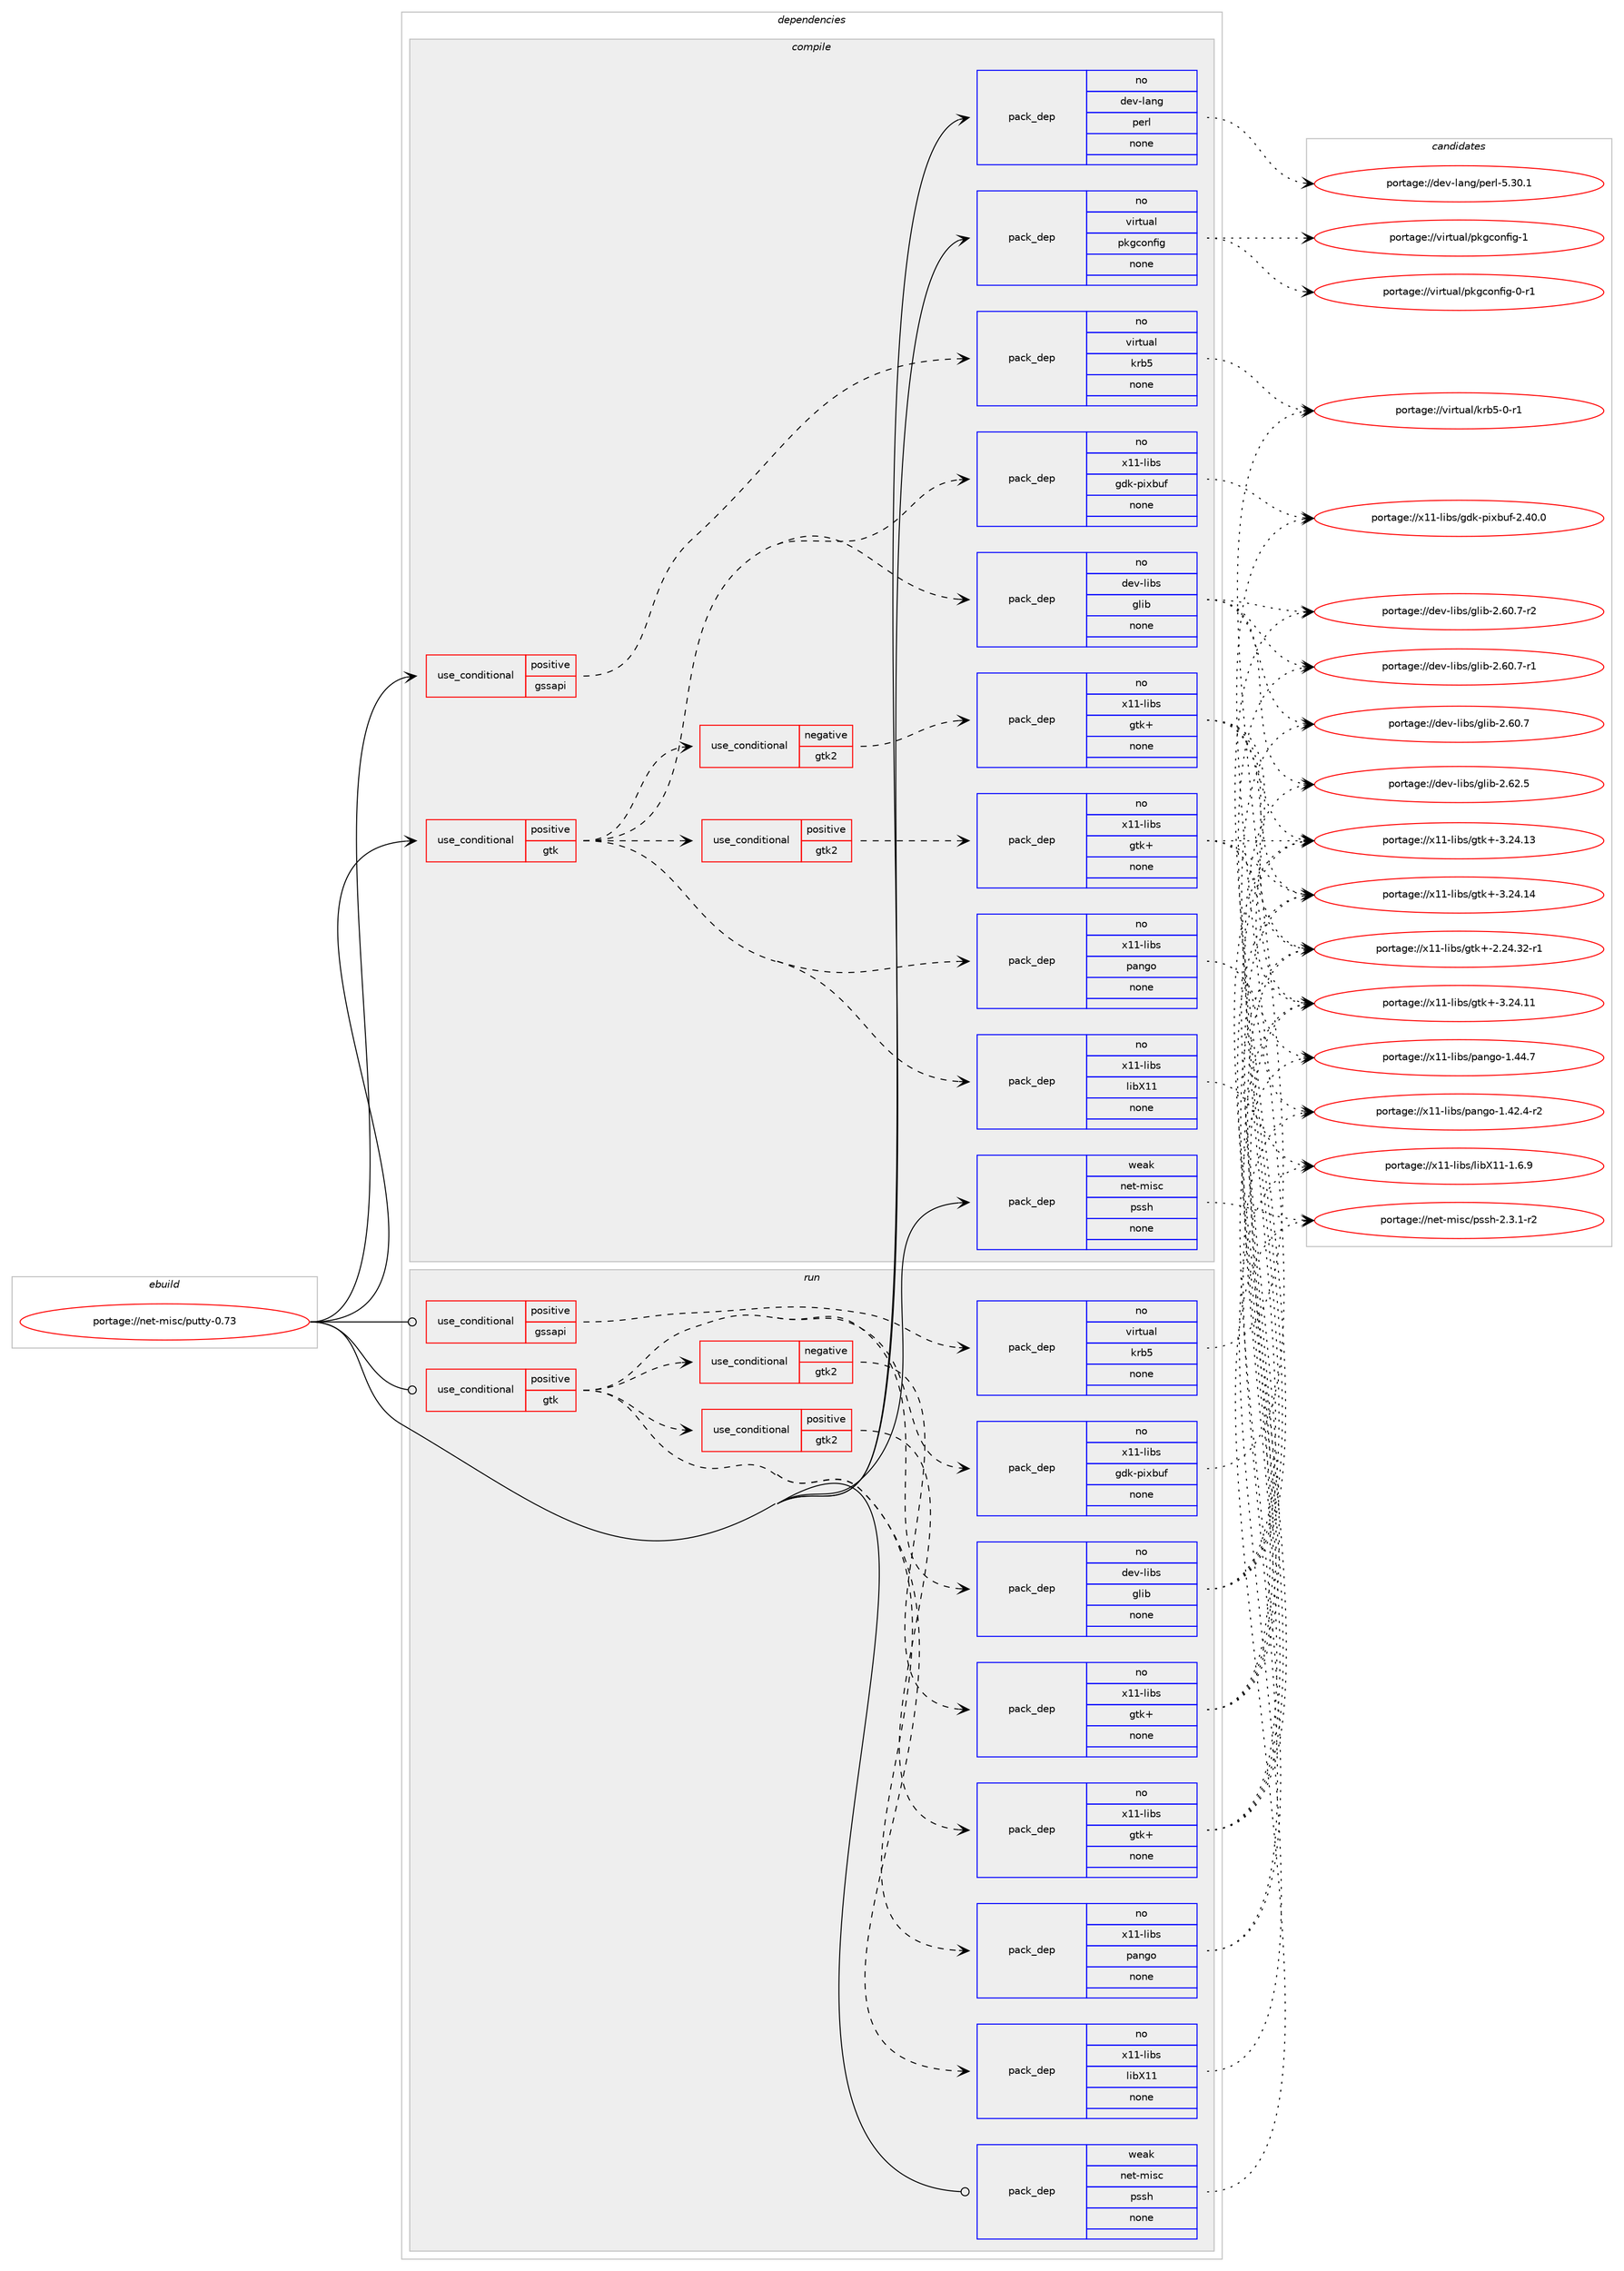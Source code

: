 digraph prolog {

# *************
# Graph options
# *************

newrank=true;
concentrate=true;
compound=true;
graph [rankdir=LR,fontname=Helvetica,fontsize=10,ranksep=1.5];#, ranksep=2.5, nodesep=0.2];
edge  [arrowhead=vee];
node  [fontname=Helvetica,fontsize=10];

# **********
# The ebuild
# **********

subgraph cluster_leftcol {
color=gray;
rank=same;
label=<<i>ebuild</i>>;
id [label="portage://net-misc/putty-0.73", color=red, width=4, href="../net-misc/putty-0.73.svg"];
}

# ****************
# The dependencies
# ****************

subgraph cluster_midcol {
color=gray;
label=<<i>dependencies</i>>;
subgraph cluster_compile {
fillcolor="#eeeeee";
style=filled;
label=<<i>compile</i>>;
subgraph cond5243 {
dependency31463 [label=<<TABLE BORDER="0" CELLBORDER="1" CELLSPACING="0" CELLPADDING="4"><TR><TD ROWSPAN="3" CELLPADDING="10">use_conditional</TD></TR><TR><TD>positive</TD></TR><TR><TD>gssapi</TD></TR></TABLE>>, shape=none, color=red];
subgraph pack25468 {
dependency31464 [label=<<TABLE BORDER="0" CELLBORDER="1" CELLSPACING="0" CELLPADDING="4" WIDTH="220"><TR><TD ROWSPAN="6" CELLPADDING="30">pack_dep</TD></TR><TR><TD WIDTH="110">no</TD></TR><TR><TD>virtual</TD></TR><TR><TD>krb5</TD></TR><TR><TD>none</TD></TR><TR><TD></TD></TR></TABLE>>, shape=none, color=blue];
}
dependency31463:e -> dependency31464:w [weight=20,style="dashed",arrowhead="vee"];
}
id:e -> dependency31463:w [weight=20,style="solid",arrowhead="vee"];
subgraph cond5244 {
dependency31465 [label=<<TABLE BORDER="0" CELLBORDER="1" CELLSPACING="0" CELLPADDING="4"><TR><TD ROWSPAN="3" CELLPADDING="10">use_conditional</TD></TR><TR><TD>positive</TD></TR><TR><TD>gtk</TD></TR></TABLE>>, shape=none, color=red];
subgraph pack25469 {
dependency31466 [label=<<TABLE BORDER="0" CELLBORDER="1" CELLSPACING="0" CELLPADDING="4" WIDTH="220"><TR><TD ROWSPAN="6" CELLPADDING="30">pack_dep</TD></TR><TR><TD WIDTH="110">no</TD></TR><TR><TD>dev-libs</TD></TR><TR><TD>glib</TD></TR><TR><TD>none</TD></TR><TR><TD></TD></TR></TABLE>>, shape=none, color=blue];
}
dependency31465:e -> dependency31466:w [weight=20,style="dashed",arrowhead="vee"];
subgraph pack25470 {
dependency31467 [label=<<TABLE BORDER="0" CELLBORDER="1" CELLSPACING="0" CELLPADDING="4" WIDTH="220"><TR><TD ROWSPAN="6" CELLPADDING="30">pack_dep</TD></TR><TR><TD WIDTH="110">no</TD></TR><TR><TD>x11-libs</TD></TR><TR><TD>gdk-pixbuf</TD></TR><TR><TD>none</TD></TR><TR><TD></TD></TR></TABLE>>, shape=none, color=blue];
}
dependency31465:e -> dependency31467:w [weight=20,style="dashed",arrowhead="vee"];
subgraph pack25471 {
dependency31468 [label=<<TABLE BORDER="0" CELLBORDER="1" CELLSPACING="0" CELLPADDING="4" WIDTH="220"><TR><TD ROWSPAN="6" CELLPADDING="30">pack_dep</TD></TR><TR><TD WIDTH="110">no</TD></TR><TR><TD>x11-libs</TD></TR><TR><TD>libX11</TD></TR><TR><TD>none</TD></TR><TR><TD></TD></TR></TABLE>>, shape=none, color=blue];
}
dependency31465:e -> dependency31468:w [weight=20,style="dashed",arrowhead="vee"];
subgraph pack25472 {
dependency31469 [label=<<TABLE BORDER="0" CELLBORDER="1" CELLSPACING="0" CELLPADDING="4" WIDTH="220"><TR><TD ROWSPAN="6" CELLPADDING="30">pack_dep</TD></TR><TR><TD WIDTH="110">no</TD></TR><TR><TD>x11-libs</TD></TR><TR><TD>pango</TD></TR><TR><TD>none</TD></TR><TR><TD></TD></TR></TABLE>>, shape=none, color=blue];
}
dependency31465:e -> dependency31469:w [weight=20,style="dashed",arrowhead="vee"];
subgraph cond5245 {
dependency31470 [label=<<TABLE BORDER="0" CELLBORDER="1" CELLSPACING="0" CELLPADDING="4"><TR><TD ROWSPAN="3" CELLPADDING="10">use_conditional</TD></TR><TR><TD>positive</TD></TR><TR><TD>gtk2</TD></TR></TABLE>>, shape=none, color=red];
subgraph pack25473 {
dependency31471 [label=<<TABLE BORDER="0" CELLBORDER="1" CELLSPACING="0" CELLPADDING="4" WIDTH="220"><TR><TD ROWSPAN="6" CELLPADDING="30">pack_dep</TD></TR><TR><TD WIDTH="110">no</TD></TR><TR><TD>x11-libs</TD></TR><TR><TD>gtk+</TD></TR><TR><TD>none</TD></TR><TR><TD></TD></TR></TABLE>>, shape=none, color=blue];
}
dependency31470:e -> dependency31471:w [weight=20,style="dashed",arrowhead="vee"];
}
dependency31465:e -> dependency31470:w [weight=20,style="dashed",arrowhead="vee"];
subgraph cond5246 {
dependency31472 [label=<<TABLE BORDER="0" CELLBORDER="1" CELLSPACING="0" CELLPADDING="4"><TR><TD ROWSPAN="3" CELLPADDING="10">use_conditional</TD></TR><TR><TD>negative</TD></TR><TR><TD>gtk2</TD></TR></TABLE>>, shape=none, color=red];
subgraph pack25474 {
dependency31473 [label=<<TABLE BORDER="0" CELLBORDER="1" CELLSPACING="0" CELLPADDING="4" WIDTH="220"><TR><TD ROWSPAN="6" CELLPADDING="30">pack_dep</TD></TR><TR><TD WIDTH="110">no</TD></TR><TR><TD>x11-libs</TD></TR><TR><TD>gtk+</TD></TR><TR><TD>none</TD></TR><TR><TD></TD></TR></TABLE>>, shape=none, color=blue];
}
dependency31472:e -> dependency31473:w [weight=20,style="dashed",arrowhead="vee"];
}
dependency31465:e -> dependency31472:w [weight=20,style="dashed",arrowhead="vee"];
}
id:e -> dependency31465:w [weight=20,style="solid",arrowhead="vee"];
subgraph pack25475 {
dependency31474 [label=<<TABLE BORDER="0" CELLBORDER="1" CELLSPACING="0" CELLPADDING="4" WIDTH="220"><TR><TD ROWSPAN="6" CELLPADDING="30">pack_dep</TD></TR><TR><TD WIDTH="110">no</TD></TR><TR><TD>dev-lang</TD></TR><TR><TD>perl</TD></TR><TR><TD>none</TD></TR><TR><TD></TD></TR></TABLE>>, shape=none, color=blue];
}
id:e -> dependency31474:w [weight=20,style="solid",arrowhead="vee"];
subgraph pack25476 {
dependency31475 [label=<<TABLE BORDER="0" CELLBORDER="1" CELLSPACING="0" CELLPADDING="4" WIDTH="220"><TR><TD ROWSPAN="6" CELLPADDING="30">pack_dep</TD></TR><TR><TD WIDTH="110">no</TD></TR><TR><TD>virtual</TD></TR><TR><TD>pkgconfig</TD></TR><TR><TD>none</TD></TR><TR><TD></TD></TR></TABLE>>, shape=none, color=blue];
}
id:e -> dependency31475:w [weight=20,style="solid",arrowhead="vee"];
subgraph pack25477 {
dependency31476 [label=<<TABLE BORDER="0" CELLBORDER="1" CELLSPACING="0" CELLPADDING="4" WIDTH="220"><TR><TD ROWSPAN="6" CELLPADDING="30">pack_dep</TD></TR><TR><TD WIDTH="110">weak</TD></TR><TR><TD>net-misc</TD></TR><TR><TD>pssh</TD></TR><TR><TD>none</TD></TR><TR><TD></TD></TR></TABLE>>, shape=none, color=blue];
}
id:e -> dependency31476:w [weight=20,style="solid",arrowhead="vee"];
}
subgraph cluster_compileandrun {
fillcolor="#eeeeee";
style=filled;
label=<<i>compile and run</i>>;
}
subgraph cluster_run {
fillcolor="#eeeeee";
style=filled;
label=<<i>run</i>>;
subgraph cond5247 {
dependency31477 [label=<<TABLE BORDER="0" CELLBORDER="1" CELLSPACING="0" CELLPADDING="4"><TR><TD ROWSPAN="3" CELLPADDING="10">use_conditional</TD></TR><TR><TD>positive</TD></TR><TR><TD>gssapi</TD></TR></TABLE>>, shape=none, color=red];
subgraph pack25478 {
dependency31478 [label=<<TABLE BORDER="0" CELLBORDER="1" CELLSPACING="0" CELLPADDING="4" WIDTH="220"><TR><TD ROWSPAN="6" CELLPADDING="30">pack_dep</TD></TR><TR><TD WIDTH="110">no</TD></TR><TR><TD>virtual</TD></TR><TR><TD>krb5</TD></TR><TR><TD>none</TD></TR><TR><TD></TD></TR></TABLE>>, shape=none, color=blue];
}
dependency31477:e -> dependency31478:w [weight=20,style="dashed",arrowhead="vee"];
}
id:e -> dependency31477:w [weight=20,style="solid",arrowhead="odot"];
subgraph cond5248 {
dependency31479 [label=<<TABLE BORDER="0" CELLBORDER="1" CELLSPACING="0" CELLPADDING="4"><TR><TD ROWSPAN="3" CELLPADDING="10">use_conditional</TD></TR><TR><TD>positive</TD></TR><TR><TD>gtk</TD></TR></TABLE>>, shape=none, color=red];
subgraph pack25479 {
dependency31480 [label=<<TABLE BORDER="0" CELLBORDER="1" CELLSPACING="0" CELLPADDING="4" WIDTH="220"><TR><TD ROWSPAN="6" CELLPADDING="30">pack_dep</TD></TR><TR><TD WIDTH="110">no</TD></TR><TR><TD>dev-libs</TD></TR><TR><TD>glib</TD></TR><TR><TD>none</TD></TR><TR><TD></TD></TR></TABLE>>, shape=none, color=blue];
}
dependency31479:e -> dependency31480:w [weight=20,style="dashed",arrowhead="vee"];
subgraph pack25480 {
dependency31481 [label=<<TABLE BORDER="0" CELLBORDER="1" CELLSPACING="0" CELLPADDING="4" WIDTH="220"><TR><TD ROWSPAN="6" CELLPADDING="30">pack_dep</TD></TR><TR><TD WIDTH="110">no</TD></TR><TR><TD>x11-libs</TD></TR><TR><TD>gdk-pixbuf</TD></TR><TR><TD>none</TD></TR><TR><TD></TD></TR></TABLE>>, shape=none, color=blue];
}
dependency31479:e -> dependency31481:w [weight=20,style="dashed",arrowhead="vee"];
subgraph pack25481 {
dependency31482 [label=<<TABLE BORDER="0" CELLBORDER="1" CELLSPACING="0" CELLPADDING="4" WIDTH="220"><TR><TD ROWSPAN="6" CELLPADDING="30">pack_dep</TD></TR><TR><TD WIDTH="110">no</TD></TR><TR><TD>x11-libs</TD></TR><TR><TD>libX11</TD></TR><TR><TD>none</TD></TR><TR><TD></TD></TR></TABLE>>, shape=none, color=blue];
}
dependency31479:e -> dependency31482:w [weight=20,style="dashed",arrowhead="vee"];
subgraph pack25482 {
dependency31483 [label=<<TABLE BORDER="0" CELLBORDER="1" CELLSPACING="0" CELLPADDING="4" WIDTH="220"><TR><TD ROWSPAN="6" CELLPADDING="30">pack_dep</TD></TR><TR><TD WIDTH="110">no</TD></TR><TR><TD>x11-libs</TD></TR><TR><TD>pango</TD></TR><TR><TD>none</TD></TR><TR><TD></TD></TR></TABLE>>, shape=none, color=blue];
}
dependency31479:e -> dependency31483:w [weight=20,style="dashed",arrowhead="vee"];
subgraph cond5249 {
dependency31484 [label=<<TABLE BORDER="0" CELLBORDER="1" CELLSPACING="0" CELLPADDING="4"><TR><TD ROWSPAN="3" CELLPADDING="10">use_conditional</TD></TR><TR><TD>positive</TD></TR><TR><TD>gtk2</TD></TR></TABLE>>, shape=none, color=red];
subgraph pack25483 {
dependency31485 [label=<<TABLE BORDER="0" CELLBORDER="1" CELLSPACING="0" CELLPADDING="4" WIDTH="220"><TR><TD ROWSPAN="6" CELLPADDING="30">pack_dep</TD></TR><TR><TD WIDTH="110">no</TD></TR><TR><TD>x11-libs</TD></TR><TR><TD>gtk+</TD></TR><TR><TD>none</TD></TR><TR><TD></TD></TR></TABLE>>, shape=none, color=blue];
}
dependency31484:e -> dependency31485:w [weight=20,style="dashed",arrowhead="vee"];
}
dependency31479:e -> dependency31484:w [weight=20,style="dashed",arrowhead="vee"];
subgraph cond5250 {
dependency31486 [label=<<TABLE BORDER="0" CELLBORDER="1" CELLSPACING="0" CELLPADDING="4"><TR><TD ROWSPAN="3" CELLPADDING="10">use_conditional</TD></TR><TR><TD>negative</TD></TR><TR><TD>gtk2</TD></TR></TABLE>>, shape=none, color=red];
subgraph pack25484 {
dependency31487 [label=<<TABLE BORDER="0" CELLBORDER="1" CELLSPACING="0" CELLPADDING="4" WIDTH="220"><TR><TD ROWSPAN="6" CELLPADDING="30">pack_dep</TD></TR><TR><TD WIDTH="110">no</TD></TR><TR><TD>x11-libs</TD></TR><TR><TD>gtk+</TD></TR><TR><TD>none</TD></TR><TR><TD></TD></TR></TABLE>>, shape=none, color=blue];
}
dependency31486:e -> dependency31487:w [weight=20,style="dashed",arrowhead="vee"];
}
dependency31479:e -> dependency31486:w [weight=20,style="dashed",arrowhead="vee"];
}
id:e -> dependency31479:w [weight=20,style="solid",arrowhead="odot"];
subgraph pack25485 {
dependency31488 [label=<<TABLE BORDER="0" CELLBORDER="1" CELLSPACING="0" CELLPADDING="4" WIDTH="220"><TR><TD ROWSPAN="6" CELLPADDING="30">pack_dep</TD></TR><TR><TD WIDTH="110">weak</TD></TR><TR><TD>net-misc</TD></TR><TR><TD>pssh</TD></TR><TR><TD>none</TD></TR><TR><TD></TD></TR></TABLE>>, shape=none, color=blue];
}
id:e -> dependency31488:w [weight=20,style="solid",arrowhead="odot"];
}
}

# **************
# The candidates
# **************

subgraph cluster_choices {
rank=same;
color=gray;
label=<<i>candidates</i>>;

subgraph choice25468 {
color=black;
nodesep=1;
choice1181051141161179710847107114985345484511449 [label="portage://virtual/krb5-0-r1", color=red, width=4,href="../virtual/krb5-0-r1.svg"];
dependency31464:e -> choice1181051141161179710847107114985345484511449:w [style=dotted,weight="100"];
}
subgraph choice25469 {
color=black;
nodesep=1;
choice1001011184510810598115471031081059845504654504653 [label="portage://dev-libs/glib-2.62.5", color=red, width=4,href="../dev-libs/glib-2.62.5.svg"];
choice10010111845108105981154710310810598455046544846554511450 [label="portage://dev-libs/glib-2.60.7-r2", color=red, width=4,href="../dev-libs/glib-2.60.7-r2.svg"];
choice10010111845108105981154710310810598455046544846554511449 [label="portage://dev-libs/glib-2.60.7-r1", color=red, width=4,href="../dev-libs/glib-2.60.7-r1.svg"];
choice1001011184510810598115471031081059845504654484655 [label="portage://dev-libs/glib-2.60.7", color=red, width=4,href="../dev-libs/glib-2.60.7.svg"];
dependency31466:e -> choice1001011184510810598115471031081059845504654504653:w [style=dotted,weight="100"];
dependency31466:e -> choice10010111845108105981154710310810598455046544846554511450:w [style=dotted,weight="100"];
dependency31466:e -> choice10010111845108105981154710310810598455046544846554511449:w [style=dotted,weight="100"];
dependency31466:e -> choice1001011184510810598115471031081059845504654484655:w [style=dotted,weight="100"];
}
subgraph choice25470 {
color=black;
nodesep=1;
choice1204949451081059811547103100107451121051209811710245504652484648 [label="portage://x11-libs/gdk-pixbuf-2.40.0", color=red, width=4,href="../x11-libs/gdk-pixbuf-2.40.0.svg"];
dependency31467:e -> choice1204949451081059811547103100107451121051209811710245504652484648:w [style=dotted,weight="100"];
}
subgraph choice25471 {
color=black;
nodesep=1;
choice120494945108105981154710810598884949454946544657 [label="portage://x11-libs/libX11-1.6.9", color=red, width=4,href="../x11-libs/libX11-1.6.9.svg"];
dependency31468:e -> choice120494945108105981154710810598884949454946544657:w [style=dotted,weight="100"];
}
subgraph choice25472 {
color=black;
nodesep=1;
choice12049494510810598115471129711010311145494652524655 [label="portage://x11-libs/pango-1.44.7", color=red, width=4,href="../x11-libs/pango-1.44.7.svg"];
choice120494945108105981154711297110103111454946525046524511450 [label="portage://x11-libs/pango-1.42.4-r2", color=red, width=4,href="../x11-libs/pango-1.42.4-r2.svg"];
dependency31469:e -> choice12049494510810598115471129711010311145494652524655:w [style=dotted,weight="100"];
dependency31469:e -> choice120494945108105981154711297110103111454946525046524511450:w [style=dotted,weight="100"];
}
subgraph choice25473 {
color=black;
nodesep=1;
choice1204949451081059811547103116107434551465052464952 [label="portage://x11-libs/gtk+-3.24.14", color=red, width=4,href="../x11-libs/gtk+-3.24.14.svg"];
choice1204949451081059811547103116107434551465052464951 [label="portage://x11-libs/gtk+-3.24.13", color=red, width=4,href="../x11-libs/gtk+-3.24.13.svg"];
choice1204949451081059811547103116107434551465052464949 [label="portage://x11-libs/gtk+-3.24.11", color=red, width=4,href="../x11-libs/gtk+-3.24.11.svg"];
choice12049494510810598115471031161074345504650524651504511449 [label="portage://x11-libs/gtk+-2.24.32-r1", color=red, width=4,href="../x11-libs/gtk+-2.24.32-r1.svg"];
dependency31471:e -> choice1204949451081059811547103116107434551465052464952:w [style=dotted,weight="100"];
dependency31471:e -> choice1204949451081059811547103116107434551465052464951:w [style=dotted,weight="100"];
dependency31471:e -> choice1204949451081059811547103116107434551465052464949:w [style=dotted,weight="100"];
dependency31471:e -> choice12049494510810598115471031161074345504650524651504511449:w [style=dotted,weight="100"];
}
subgraph choice25474 {
color=black;
nodesep=1;
choice1204949451081059811547103116107434551465052464952 [label="portage://x11-libs/gtk+-3.24.14", color=red, width=4,href="../x11-libs/gtk+-3.24.14.svg"];
choice1204949451081059811547103116107434551465052464951 [label="portage://x11-libs/gtk+-3.24.13", color=red, width=4,href="../x11-libs/gtk+-3.24.13.svg"];
choice1204949451081059811547103116107434551465052464949 [label="portage://x11-libs/gtk+-3.24.11", color=red, width=4,href="../x11-libs/gtk+-3.24.11.svg"];
choice12049494510810598115471031161074345504650524651504511449 [label="portage://x11-libs/gtk+-2.24.32-r1", color=red, width=4,href="../x11-libs/gtk+-2.24.32-r1.svg"];
dependency31473:e -> choice1204949451081059811547103116107434551465052464952:w [style=dotted,weight="100"];
dependency31473:e -> choice1204949451081059811547103116107434551465052464951:w [style=dotted,weight="100"];
dependency31473:e -> choice1204949451081059811547103116107434551465052464949:w [style=dotted,weight="100"];
dependency31473:e -> choice12049494510810598115471031161074345504650524651504511449:w [style=dotted,weight="100"];
}
subgraph choice25475 {
color=black;
nodesep=1;
choice10010111845108971101034711210111410845534651484649 [label="portage://dev-lang/perl-5.30.1", color=red, width=4,href="../dev-lang/perl-5.30.1.svg"];
dependency31474:e -> choice10010111845108971101034711210111410845534651484649:w [style=dotted,weight="100"];
}
subgraph choice25476 {
color=black;
nodesep=1;
choice1181051141161179710847112107103991111101021051034549 [label="portage://virtual/pkgconfig-1", color=red, width=4,href="../virtual/pkgconfig-1.svg"];
choice11810511411611797108471121071039911111010210510345484511449 [label="portage://virtual/pkgconfig-0-r1", color=red, width=4,href="../virtual/pkgconfig-0-r1.svg"];
dependency31475:e -> choice1181051141161179710847112107103991111101021051034549:w [style=dotted,weight="100"];
dependency31475:e -> choice11810511411611797108471121071039911111010210510345484511449:w [style=dotted,weight="100"];
}
subgraph choice25477 {
color=black;
nodesep=1;
choice1101011164510910511599471121151151044550465146494511450 [label="portage://net-misc/pssh-2.3.1-r2", color=red, width=4,href="../net-misc/pssh-2.3.1-r2.svg"];
dependency31476:e -> choice1101011164510910511599471121151151044550465146494511450:w [style=dotted,weight="100"];
}
subgraph choice25478 {
color=black;
nodesep=1;
choice1181051141161179710847107114985345484511449 [label="portage://virtual/krb5-0-r1", color=red, width=4,href="../virtual/krb5-0-r1.svg"];
dependency31478:e -> choice1181051141161179710847107114985345484511449:w [style=dotted,weight="100"];
}
subgraph choice25479 {
color=black;
nodesep=1;
choice1001011184510810598115471031081059845504654504653 [label="portage://dev-libs/glib-2.62.5", color=red, width=4,href="../dev-libs/glib-2.62.5.svg"];
choice10010111845108105981154710310810598455046544846554511450 [label="portage://dev-libs/glib-2.60.7-r2", color=red, width=4,href="../dev-libs/glib-2.60.7-r2.svg"];
choice10010111845108105981154710310810598455046544846554511449 [label="portage://dev-libs/glib-2.60.7-r1", color=red, width=4,href="../dev-libs/glib-2.60.7-r1.svg"];
choice1001011184510810598115471031081059845504654484655 [label="portage://dev-libs/glib-2.60.7", color=red, width=4,href="../dev-libs/glib-2.60.7.svg"];
dependency31480:e -> choice1001011184510810598115471031081059845504654504653:w [style=dotted,weight="100"];
dependency31480:e -> choice10010111845108105981154710310810598455046544846554511450:w [style=dotted,weight="100"];
dependency31480:e -> choice10010111845108105981154710310810598455046544846554511449:w [style=dotted,weight="100"];
dependency31480:e -> choice1001011184510810598115471031081059845504654484655:w [style=dotted,weight="100"];
}
subgraph choice25480 {
color=black;
nodesep=1;
choice1204949451081059811547103100107451121051209811710245504652484648 [label="portage://x11-libs/gdk-pixbuf-2.40.0", color=red, width=4,href="../x11-libs/gdk-pixbuf-2.40.0.svg"];
dependency31481:e -> choice1204949451081059811547103100107451121051209811710245504652484648:w [style=dotted,weight="100"];
}
subgraph choice25481 {
color=black;
nodesep=1;
choice120494945108105981154710810598884949454946544657 [label="portage://x11-libs/libX11-1.6.9", color=red, width=4,href="../x11-libs/libX11-1.6.9.svg"];
dependency31482:e -> choice120494945108105981154710810598884949454946544657:w [style=dotted,weight="100"];
}
subgraph choice25482 {
color=black;
nodesep=1;
choice12049494510810598115471129711010311145494652524655 [label="portage://x11-libs/pango-1.44.7", color=red, width=4,href="../x11-libs/pango-1.44.7.svg"];
choice120494945108105981154711297110103111454946525046524511450 [label="portage://x11-libs/pango-1.42.4-r2", color=red, width=4,href="../x11-libs/pango-1.42.4-r2.svg"];
dependency31483:e -> choice12049494510810598115471129711010311145494652524655:w [style=dotted,weight="100"];
dependency31483:e -> choice120494945108105981154711297110103111454946525046524511450:w [style=dotted,weight="100"];
}
subgraph choice25483 {
color=black;
nodesep=1;
choice1204949451081059811547103116107434551465052464952 [label="portage://x11-libs/gtk+-3.24.14", color=red, width=4,href="../x11-libs/gtk+-3.24.14.svg"];
choice1204949451081059811547103116107434551465052464951 [label="portage://x11-libs/gtk+-3.24.13", color=red, width=4,href="../x11-libs/gtk+-3.24.13.svg"];
choice1204949451081059811547103116107434551465052464949 [label="portage://x11-libs/gtk+-3.24.11", color=red, width=4,href="../x11-libs/gtk+-3.24.11.svg"];
choice12049494510810598115471031161074345504650524651504511449 [label="portage://x11-libs/gtk+-2.24.32-r1", color=red, width=4,href="../x11-libs/gtk+-2.24.32-r1.svg"];
dependency31485:e -> choice1204949451081059811547103116107434551465052464952:w [style=dotted,weight="100"];
dependency31485:e -> choice1204949451081059811547103116107434551465052464951:w [style=dotted,weight="100"];
dependency31485:e -> choice1204949451081059811547103116107434551465052464949:w [style=dotted,weight="100"];
dependency31485:e -> choice12049494510810598115471031161074345504650524651504511449:w [style=dotted,weight="100"];
}
subgraph choice25484 {
color=black;
nodesep=1;
choice1204949451081059811547103116107434551465052464952 [label="portage://x11-libs/gtk+-3.24.14", color=red, width=4,href="../x11-libs/gtk+-3.24.14.svg"];
choice1204949451081059811547103116107434551465052464951 [label="portage://x11-libs/gtk+-3.24.13", color=red, width=4,href="../x11-libs/gtk+-3.24.13.svg"];
choice1204949451081059811547103116107434551465052464949 [label="portage://x11-libs/gtk+-3.24.11", color=red, width=4,href="../x11-libs/gtk+-3.24.11.svg"];
choice12049494510810598115471031161074345504650524651504511449 [label="portage://x11-libs/gtk+-2.24.32-r1", color=red, width=4,href="../x11-libs/gtk+-2.24.32-r1.svg"];
dependency31487:e -> choice1204949451081059811547103116107434551465052464952:w [style=dotted,weight="100"];
dependency31487:e -> choice1204949451081059811547103116107434551465052464951:w [style=dotted,weight="100"];
dependency31487:e -> choice1204949451081059811547103116107434551465052464949:w [style=dotted,weight="100"];
dependency31487:e -> choice12049494510810598115471031161074345504650524651504511449:w [style=dotted,weight="100"];
}
subgraph choice25485 {
color=black;
nodesep=1;
choice1101011164510910511599471121151151044550465146494511450 [label="portage://net-misc/pssh-2.3.1-r2", color=red, width=4,href="../net-misc/pssh-2.3.1-r2.svg"];
dependency31488:e -> choice1101011164510910511599471121151151044550465146494511450:w [style=dotted,weight="100"];
}
}

}
